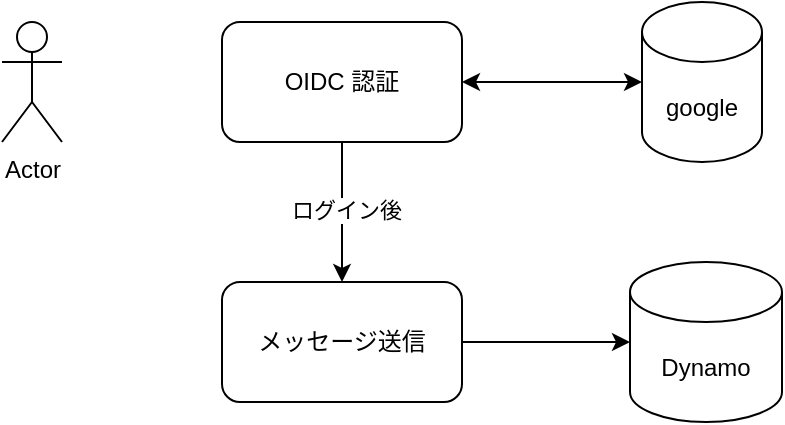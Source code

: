<mxfile version="18.0.3" type="github">
  <diagram id="63sCtR6M3I_Q51fcC-L-" name="Page-1">
    <mxGraphModel dx="946" dy="510" grid="1" gridSize="10" guides="1" tooltips="1" connect="1" arrows="1" fold="1" page="1" pageScale="1" pageWidth="827" pageHeight="1169" math="0" shadow="0">
      <root>
        <mxCell id="0" />
        <mxCell id="1" parent="0" />
        <mxCell id="wdU83Ep_jWFngRl3Fw41-1" value="OIDC 認証" style="rounded=1;whiteSpace=wrap;html=1;" vertex="1" parent="1">
          <mxGeometry x="180" y="50" width="120" height="60" as="geometry" />
        </mxCell>
        <mxCell id="wdU83Ep_jWFngRl3Fw41-2" value="Actor" style="shape=umlActor;verticalLabelPosition=bottom;verticalAlign=top;html=1;outlineConnect=0;" vertex="1" parent="1">
          <mxGeometry x="70" y="50" width="30" height="60" as="geometry" />
        </mxCell>
        <mxCell id="wdU83Ep_jWFngRl3Fw41-3" value="google" style="shape=cylinder3;whiteSpace=wrap;html=1;boundedLbl=1;backgroundOutline=1;size=15;" vertex="1" parent="1">
          <mxGeometry x="390" y="40" width="60" height="80" as="geometry" />
        </mxCell>
        <mxCell id="wdU83Ep_jWFngRl3Fw41-4" value="" style="endArrow=classic;startArrow=classic;html=1;rounded=0;exitX=1;exitY=0.5;exitDx=0;exitDy=0;entryX=0;entryY=0.5;entryDx=0;entryDy=0;entryPerimeter=0;" edge="1" parent="1" source="wdU83Ep_jWFngRl3Fw41-1" target="wdU83Ep_jWFngRl3Fw41-3">
          <mxGeometry width="50" height="50" relative="1" as="geometry">
            <mxPoint x="390" y="290" as="sourcePoint" />
            <mxPoint x="440" y="240" as="targetPoint" />
          </mxGeometry>
        </mxCell>
        <mxCell id="wdU83Ep_jWFngRl3Fw41-5" value="メッセージ送信" style="rounded=1;whiteSpace=wrap;html=1;" vertex="1" parent="1">
          <mxGeometry x="180" y="180" width="120" height="60" as="geometry" />
        </mxCell>
        <mxCell id="wdU83Ep_jWFngRl3Fw41-6" value="" style="endArrow=classic;html=1;rounded=0;exitX=0.5;exitY=1;exitDx=0;exitDy=0;entryX=0.5;entryY=0;entryDx=0;entryDy=0;" edge="1" parent="1" source="wdU83Ep_jWFngRl3Fw41-1" target="wdU83Ep_jWFngRl3Fw41-5">
          <mxGeometry width="50" height="50" relative="1" as="geometry">
            <mxPoint x="390" y="290" as="sourcePoint" />
            <mxPoint x="440" y="240" as="targetPoint" />
          </mxGeometry>
        </mxCell>
        <mxCell id="wdU83Ep_jWFngRl3Fw41-7" value="ログイン後" style="edgeLabel;html=1;align=center;verticalAlign=middle;resizable=0;points=[];" vertex="1" connectable="0" parent="wdU83Ep_jWFngRl3Fw41-6">
          <mxGeometry x="-0.029" y="2" relative="1" as="geometry">
            <mxPoint as="offset" />
          </mxGeometry>
        </mxCell>
        <mxCell id="wdU83Ep_jWFngRl3Fw41-8" value="Dynamo" style="shape=cylinder3;whiteSpace=wrap;html=1;boundedLbl=1;backgroundOutline=1;size=15;" vertex="1" parent="1">
          <mxGeometry x="384" y="170" width="76" height="80" as="geometry" />
        </mxCell>
        <mxCell id="wdU83Ep_jWFngRl3Fw41-9" value="" style="endArrow=classic;html=1;rounded=0;exitX=1;exitY=0.5;exitDx=0;exitDy=0;entryX=0;entryY=0.5;entryDx=0;entryDy=0;entryPerimeter=0;" edge="1" parent="1" source="wdU83Ep_jWFngRl3Fw41-5" target="wdU83Ep_jWFngRl3Fw41-8">
          <mxGeometry width="50" height="50" relative="1" as="geometry">
            <mxPoint x="390" y="330" as="sourcePoint" />
            <mxPoint x="440" y="280" as="targetPoint" />
          </mxGeometry>
        </mxCell>
      </root>
    </mxGraphModel>
  </diagram>
</mxfile>
